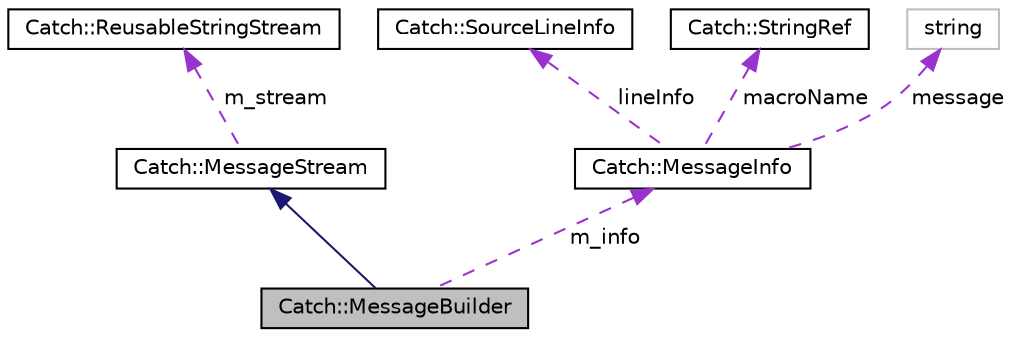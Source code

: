 digraph "Catch::MessageBuilder"
{
  edge [fontname="Helvetica",fontsize="10",labelfontname="Helvetica",labelfontsize="10"];
  node [fontname="Helvetica",fontsize="10",shape=record];
  Node2 [label="Catch::MessageBuilder",height=0.2,width=0.4,color="black", fillcolor="grey75", style="filled", fontcolor="black"];
  Node3 -> Node2 [dir="back",color="midnightblue",fontsize="10",style="solid",fontname="Helvetica"];
  Node3 [label="Catch::MessageStream",height=0.2,width=0.4,color="black", fillcolor="white", style="filled",URL="$structCatch_1_1MessageStream.html"];
  Node4 -> Node3 [dir="back",color="darkorchid3",fontsize="10",style="dashed",label=" m_stream" ,fontname="Helvetica"];
  Node4 [label="Catch::ReusableStringStream",height=0.2,width=0.4,color="black", fillcolor="white", style="filled",URL="$classCatch_1_1ReusableStringStream.html"];
  Node5 -> Node2 [dir="back",color="darkorchid3",fontsize="10",style="dashed",label=" m_info" ,fontname="Helvetica"];
  Node5 [label="Catch::MessageInfo",height=0.2,width=0.4,color="black", fillcolor="white", style="filled",URL="$structCatch_1_1MessageInfo.html"];
  Node6 -> Node5 [dir="back",color="darkorchid3",fontsize="10",style="dashed",label=" lineInfo" ,fontname="Helvetica"];
  Node6 [label="Catch::SourceLineInfo",height=0.2,width=0.4,color="black", fillcolor="white", style="filled",URL="$structCatch_1_1SourceLineInfo.html"];
  Node7 -> Node5 [dir="back",color="darkorchid3",fontsize="10",style="dashed",label=" macroName" ,fontname="Helvetica"];
  Node7 [label="Catch::StringRef",height=0.2,width=0.4,color="black", fillcolor="white", style="filled",URL="$classCatch_1_1StringRef.html"];
  Node8 -> Node5 [dir="back",color="darkorchid3",fontsize="10",style="dashed",label=" message" ,fontname="Helvetica"];
  Node8 [label="string",height=0.2,width=0.4,color="grey75", fillcolor="white", style="filled"];
}
